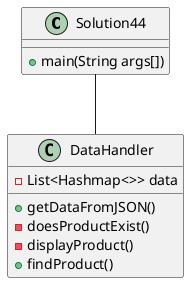 @startuml
class Solution44 {
    +main(String args[])
}
class DataHandler {
    -List<Hashmap<>> data

    +getDataFromJSON()
    -doesProductExist()
    -displayProduct()
    'this one has a loop and uses the private functions
    'to prompt the user until a corresponding product is found
    +findProduct()
}
Solution44 -- DataHandler
@enduml